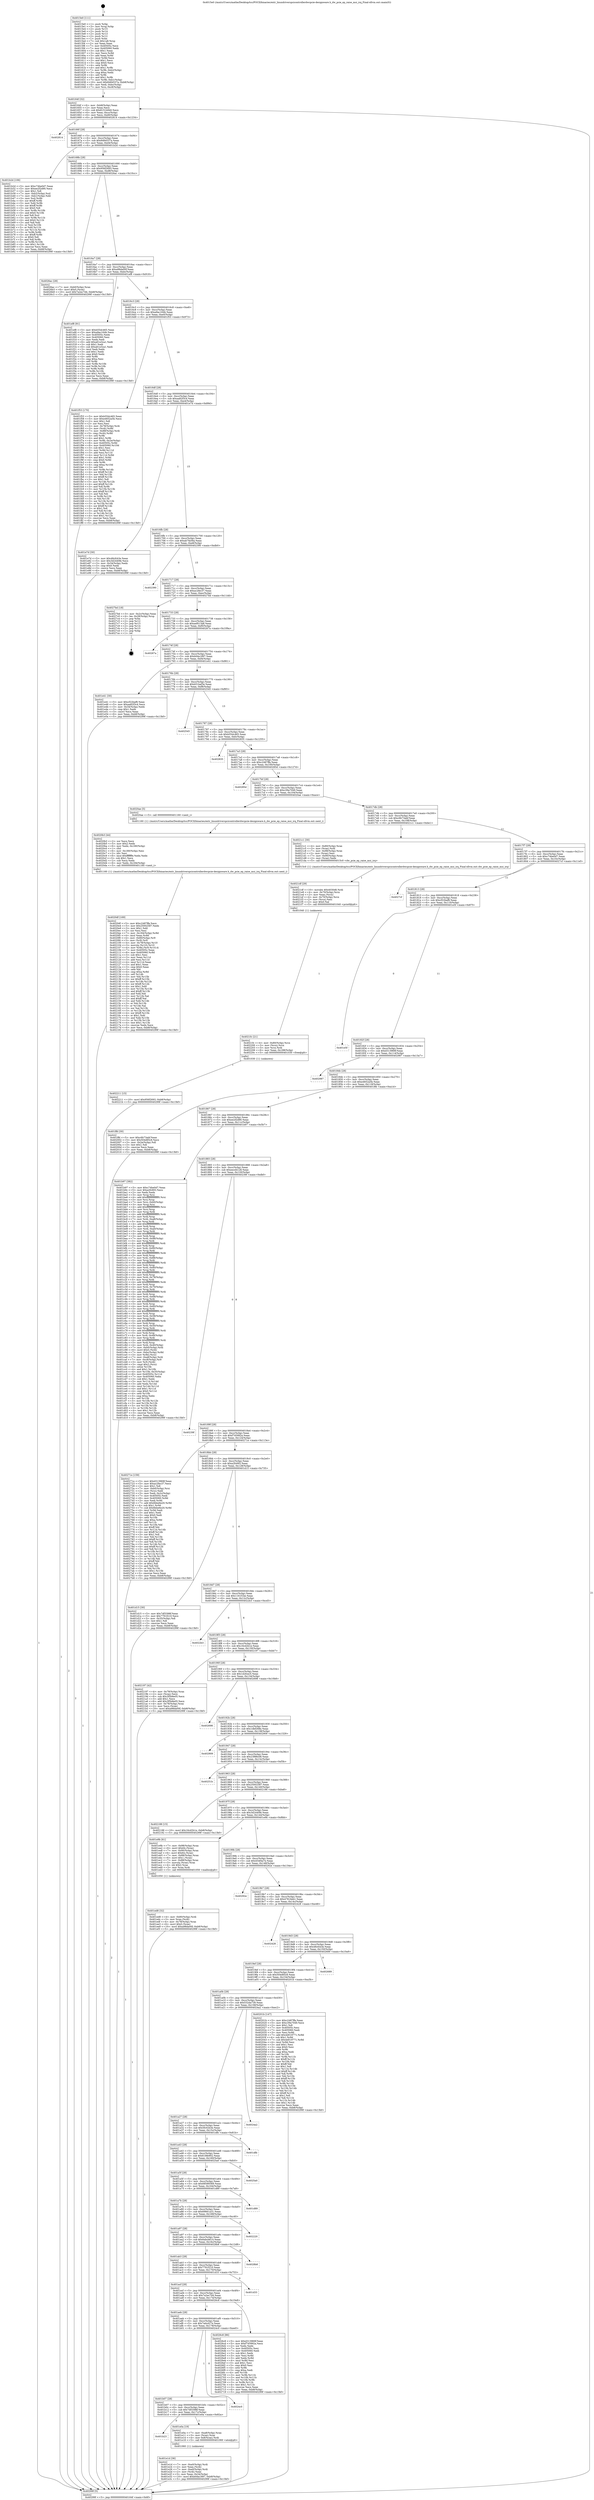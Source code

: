 digraph "0x4015e0" {
  label = "0x4015e0 (/mnt/c/Users/mathe/Desktop/tcc/POCII/binaries/extr_linuxdriverspcicontrollerdwcpcie-designware.h_dw_pcie_ep_raise_msi_irq_Final-ollvm.out::main(0))"
  labelloc = "t"
  node[shape=record]

  Entry [label="",width=0.3,height=0.3,shape=circle,fillcolor=black,style=filled]
  "0x40164f" [label="{
     0x40164f [32]\l
     | [instrs]\l
     &nbsp;&nbsp;0x40164f \<+6\>: mov -0xb8(%rbp),%eax\l
     &nbsp;&nbsp;0x401655 \<+2\>: mov %eax,%ecx\l
     &nbsp;&nbsp;0x401657 \<+6\>: sub $0x8151b940,%ecx\l
     &nbsp;&nbsp;0x40165d \<+6\>: mov %eax,-0xcc(%rbp)\l
     &nbsp;&nbsp;0x401663 \<+6\>: mov %ecx,-0xd0(%rbp)\l
     &nbsp;&nbsp;0x401669 \<+6\>: je 0000000000402814 \<main+0x1234\>\l
  }"]
  "0x402814" [label="{
     0x402814\l
  }", style=dashed]
  "0x40166f" [label="{
     0x40166f [28]\l
     | [instrs]\l
     &nbsp;&nbsp;0x40166f \<+5\>: jmp 0000000000401674 \<main+0x94\>\l
     &nbsp;&nbsp;0x401674 \<+6\>: mov -0xcc(%rbp),%eax\l
     &nbsp;&nbsp;0x40167a \<+5\>: sub $0x8484537a,%eax\l
     &nbsp;&nbsp;0x40167f \<+6\>: mov %eax,-0xd4(%rbp)\l
     &nbsp;&nbsp;0x401685 \<+6\>: je 0000000000401b2d \<main+0x54d\>\l
  }"]
  Exit [label="",width=0.3,height=0.3,shape=circle,fillcolor=black,style=filled,peripheries=2]
  "0x401b2d" [label="{
     0x401b2d [106]\l
     | [instrs]\l
     &nbsp;&nbsp;0x401b2d \<+5\>: mov $0xc74be0d7,%eax\l
     &nbsp;&nbsp;0x401b32 \<+5\>: mov $0xee2f2d90,%ecx\l
     &nbsp;&nbsp;0x401b37 \<+2\>: mov $0x1,%dl\l
     &nbsp;&nbsp;0x401b39 \<+7\>: mov -0xb2(%rbp),%sil\l
     &nbsp;&nbsp;0x401b40 \<+7\>: mov -0xb1(%rbp),%dil\l
     &nbsp;&nbsp;0x401b47 \<+3\>: mov %sil,%r8b\l
     &nbsp;&nbsp;0x401b4a \<+4\>: xor $0xff,%r8b\l
     &nbsp;&nbsp;0x401b4e \<+3\>: mov %dil,%r9b\l
     &nbsp;&nbsp;0x401b51 \<+4\>: xor $0xff,%r9b\l
     &nbsp;&nbsp;0x401b55 \<+3\>: xor $0x0,%dl\l
     &nbsp;&nbsp;0x401b58 \<+3\>: mov %r8b,%r10b\l
     &nbsp;&nbsp;0x401b5b \<+4\>: and $0x0,%r10b\l
     &nbsp;&nbsp;0x401b5f \<+3\>: and %dl,%sil\l
     &nbsp;&nbsp;0x401b62 \<+3\>: mov %r9b,%r11b\l
     &nbsp;&nbsp;0x401b65 \<+4\>: and $0x0,%r11b\l
     &nbsp;&nbsp;0x401b69 \<+3\>: and %dl,%dil\l
     &nbsp;&nbsp;0x401b6c \<+3\>: or %sil,%r10b\l
     &nbsp;&nbsp;0x401b6f \<+3\>: or %dil,%r11b\l
     &nbsp;&nbsp;0x401b72 \<+3\>: xor %r11b,%r10b\l
     &nbsp;&nbsp;0x401b75 \<+3\>: or %r9b,%r8b\l
     &nbsp;&nbsp;0x401b78 \<+4\>: xor $0xff,%r8b\l
     &nbsp;&nbsp;0x401b7c \<+3\>: or $0x0,%dl\l
     &nbsp;&nbsp;0x401b7f \<+3\>: and %dl,%r8b\l
     &nbsp;&nbsp;0x401b82 \<+3\>: or %r8b,%r10b\l
     &nbsp;&nbsp;0x401b85 \<+4\>: test $0x1,%r10b\l
     &nbsp;&nbsp;0x401b89 \<+3\>: cmovne %ecx,%eax\l
     &nbsp;&nbsp;0x401b8c \<+6\>: mov %eax,-0xb8(%rbp)\l
     &nbsp;&nbsp;0x401b92 \<+5\>: jmp 000000000040299f \<main+0x13bf\>\l
  }"]
  "0x40168b" [label="{
     0x40168b [28]\l
     | [instrs]\l
     &nbsp;&nbsp;0x40168b \<+5\>: jmp 0000000000401690 \<main+0xb0\>\l
     &nbsp;&nbsp;0x401690 \<+6\>: mov -0xcc(%rbp),%eax\l
     &nbsp;&nbsp;0x401696 \<+5\>: sub $0x956f2693,%eax\l
     &nbsp;&nbsp;0x40169b \<+6\>: mov %eax,-0xd8(%rbp)\l
     &nbsp;&nbsp;0x4016a1 \<+6\>: je 00000000004026ac \<main+0x10cc\>\l
  }"]
  "0x40299f" [label="{
     0x40299f [5]\l
     | [instrs]\l
     &nbsp;&nbsp;0x40299f \<+5\>: jmp 000000000040164f \<main+0x6f\>\l
  }"]
  "0x4015e0" [label="{
     0x4015e0 [111]\l
     | [instrs]\l
     &nbsp;&nbsp;0x4015e0 \<+1\>: push %rbp\l
     &nbsp;&nbsp;0x4015e1 \<+3\>: mov %rsp,%rbp\l
     &nbsp;&nbsp;0x4015e4 \<+2\>: push %r15\l
     &nbsp;&nbsp;0x4015e6 \<+2\>: push %r14\l
     &nbsp;&nbsp;0x4015e8 \<+2\>: push %r13\l
     &nbsp;&nbsp;0x4015ea \<+2\>: push %r12\l
     &nbsp;&nbsp;0x4015ec \<+1\>: push %rbx\l
     &nbsp;&nbsp;0x4015ed \<+7\>: sub $0x1a8,%rsp\l
     &nbsp;&nbsp;0x4015f4 \<+2\>: xor %eax,%eax\l
     &nbsp;&nbsp;0x4015f6 \<+7\>: mov 0x40505c,%ecx\l
     &nbsp;&nbsp;0x4015fd \<+7\>: mov 0x405060,%edx\l
     &nbsp;&nbsp;0x401604 \<+3\>: sub $0x1,%eax\l
     &nbsp;&nbsp;0x401607 \<+3\>: mov %ecx,%r8d\l
     &nbsp;&nbsp;0x40160a \<+3\>: add %eax,%r8d\l
     &nbsp;&nbsp;0x40160d \<+4\>: imul %r8d,%ecx\l
     &nbsp;&nbsp;0x401611 \<+3\>: and $0x1,%ecx\l
     &nbsp;&nbsp;0x401614 \<+3\>: cmp $0x0,%ecx\l
     &nbsp;&nbsp;0x401617 \<+4\>: sete %r9b\l
     &nbsp;&nbsp;0x40161b \<+4\>: and $0x1,%r9b\l
     &nbsp;&nbsp;0x40161f \<+7\>: mov %r9b,-0xb2(%rbp)\l
     &nbsp;&nbsp;0x401626 \<+3\>: cmp $0xa,%edx\l
     &nbsp;&nbsp;0x401629 \<+4\>: setl %r9b\l
     &nbsp;&nbsp;0x40162d \<+4\>: and $0x1,%r9b\l
     &nbsp;&nbsp;0x401631 \<+7\>: mov %r9b,-0xb1(%rbp)\l
     &nbsp;&nbsp;0x401638 \<+10\>: movl $0x8484537a,-0xb8(%rbp)\l
     &nbsp;&nbsp;0x401642 \<+6\>: mov %edi,-0xbc(%rbp)\l
     &nbsp;&nbsp;0x401648 \<+7\>: mov %rsi,-0xc8(%rbp)\l
  }"]
  "0x402211" [label="{
     0x402211 [15]\l
     | [instrs]\l
     &nbsp;&nbsp;0x402211 \<+10\>: movl $0x956f2693,-0xb8(%rbp)\l
     &nbsp;&nbsp;0x40221b \<+5\>: jmp 000000000040299f \<main+0x13bf\>\l
  }"]
  "0x4026ac" [label="{
     0x4026ac [28]\l
     | [instrs]\l
     &nbsp;&nbsp;0x4026ac \<+7\>: mov -0xb0(%rbp),%rax\l
     &nbsp;&nbsp;0x4026b3 \<+6\>: movl $0x0,(%rax)\l
     &nbsp;&nbsp;0x4026b9 \<+10\>: movl $0x7a2ec7d4,-0xb8(%rbp)\l
     &nbsp;&nbsp;0x4026c3 \<+5\>: jmp 000000000040299f \<main+0x13bf\>\l
  }"]
  "0x4016a7" [label="{
     0x4016a7 [28]\l
     | [instrs]\l
     &nbsp;&nbsp;0x4016a7 \<+5\>: jmp 00000000004016ac \<main+0xcc\>\l
     &nbsp;&nbsp;0x4016ac \<+6\>: mov -0xcc(%rbp),%eax\l
     &nbsp;&nbsp;0x4016b2 \<+5\>: sub $0xa98da00f,%eax\l
     &nbsp;&nbsp;0x4016b7 \<+6\>: mov %eax,-0xdc(%rbp)\l
     &nbsp;&nbsp;0x4016bd \<+6\>: je 0000000000401ef8 \<main+0x918\>\l
  }"]
  "0x4021fc" [label="{
     0x4021fc [21]\l
     | [instrs]\l
     &nbsp;&nbsp;0x4021fc \<+4\>: mov -0x80(%rbp),%rcx\l
     &nbsp;&nbsp;0x402200 \<+3\>: mov (%rcx),%rcx\l
     &nbsp;&nbsp;0x402203 \<+3\>: mov %rcx,%rdi\l
     &nbsp;&nbsp;0x402206 \<+6\>: mov %eax,-0x188(%rbp)\l
     &nbsp;&nbsp;0x40220c \<+5\>: call 0000000000401030 \<free@plt\>\l
     | [calls]\l
     &nbsp;&nbsp;0x401030 \{1\} (unknown)\l
  }"]
  "0x401ef8" [label="{
     0x401ef8 [91]\l
     | [instrs]\l
     &nbsp;&nbsp;0x401ef8 \<+5\>: mov $0xb55dc465,%eax\l
     &nbsp;&nbsp;0x401efd \<+5\>: mov $0xa9ac164b,%ecx\l
     &nbsp;&nbsp;0x401f02 \<+7\>: mov 0x40505c,%edx\l
     &nbsp;&nbsp;0x401f09 \<+7\>: mov 0x405060,%esi\l
     &nbsp;&nbsp;0x401f10 \<+2\>: mov %edx,%edi\l
     &nbsp;&nbsp;0x401f12 \<+6\>: add $0xa61e3ca1,%edi\l
     &nbsp;&nbsp;0x401f18 \<+3\>: sub $0x1,%edi\l
     &nbsp;&nbsp;0x401f1b \<+6\>: sub $0xa61e3ca1,%edi\l
     &nbsp;&nbsp;0x401f21 \<+3\>: imul %edi,%edx\l
     &nbsp;&nbsp;0x401f24 \<+3\>: and $0x1,%edx\l
     &nbsp;&nbsp;0x401f27 \<+3\>: cmp $0x0,%edx\l
     &nbsp;&nbsp;0x401f2a \<+4\>: sete %r8b\l
     &nbsp;&nbsp;0x401f2e \<+3\>: cmp $0xa,%esi\l
     &nbsp;&nbsp;0x401f31 \<+4\>: setl %r9b\l
     &nbsp;&nbsp;0x401f35 \<+3\>: mov %r8b,%r10b\l
     &nbsp;&nbsp;0x401f38 \<+3\>: and %r9b,%r10b\l
     &nbsp;&nbsp;0x401f3b \<+3\>: xor %r9b,%r8b\l
     &nbsp;&nbsp;0x401f3e \<+3\>: or %r8b,%r10b\l
     &nbsp;&nbsp;0x401f41 \<+4\>: test $0x1,%r10b\l
     &nbsp;&nbsp;0x401f45 \<+3\>: cmovne %ecx,%eax\l
     &nbsp;&nbsp;0x401f48 \<+6\>: mov %eax,-0xb8(%rbp)\l
     &nbsp;&nbsp;0x401f4e \<+5\>: jmp 000000000040299f \<main+0x13bf\>\l
  }"]
  "0x4016c3" [label="{
     0x4016c3 [28]\l
     | [instrs]\l
     &nbsp;&nbsp;0x4016c3 \<+5\>: jmp 00000000004016c8 \<main+0xe8\>\l
     &nbsp;&nbsp;0x4016c8 \<+6\>: mov -0xcc(%rbp),%eax\l
     &nbsp;&nbsp;0x4016ce \<+5\>: sub $0xa9ac164b,%eax\l
     &nbsp;&nbsp;0x4016d3 \<+6\>: mov %eax,-0xe0(%rbp)\l
     &nbsp;&nbsp;0x4016d9 \<+6\>: je 0000000000401f53 \<main+0x973\>\l
  }"]
  "0x4021df" [label="{
     0x4021df [29]\l
     | [instrs]\l
     &nbsp;&nbsp;0x4021df \<+10\>: movabs $0x4030d6,%rdi\l
     &nbsp;&nbsp;0x4021e9 \<+4\>: mov -0x70(%rbp),%rcx\l
     &nbsp;&nbsp;0x4021ed \<+2\>: mov %eax,(%rcx)\l
     &nbsp;&nbsp;0x4021ef \<+4\>: mov -0x70(%rbp),%rcx\l
     &nbsp;&nbsp;0x4021f3 \<+2\>: mov (%rcx),%esi\l
     &nbsp;&nbsp;0x4021f5 \<+2\>: mov $0x0,%al\l
     &nbsp;&nbsp;0x4021f7 \<+5\>: call 0000000000401040 \<printf@plt\>\l
     | [calls]\l
     &nbsp;&nbsp;0x401040 \{1\} (unknown)\l
  }"]
  "0x401f53" [label="{
     0x401f53 [170]\l
     | [instrs]\l
     &nbsp;&nbsp;0x401f53 \<+5\>: mov $0xb55dc465,%eax\l
     &nbsp;&nbsp;0x401f58 \<+5\>: mov $0xe4652a5b,%ecx\l
     &nbsp;&nbsp;0x401f5d \<+2\>: mov $0x1,%dl\l
     &nbsp;&nbsp;0x401f5f \<+2\>: xor %esi,%esi\l
     &nbsp;&nbsp;0x401f61 \<+4\>: mov -0x78(%rbp),%rdi\l
     &nbsp;&nbsp;0x401f65 \<+3\>: mov (%rdi),%r8d\l
     &nbsp;&nbsp;0x401f68 \<+7\>: mov -0x88(%rbp),%rdi\l
     &nbsp;&nbsp;0x401f6f \<+3\>: cmp (%rdi),%r8d\l
     &nbsp;&nbsp;0x401f72 \<+4\>: setl %r9b\l
     &nbsp;&nbsp;0x401f76 \<+4\>: and $0x1,%r9b\l
     &nbsp;&nbsp;0x401f7a \<+4\>: mov %r9b,-0x2e(%rbp)\l
     &nbsp;&nbsp;0x401f7e \<+8\>: mov 0x40505c,%r8d\l
     &nbsp;&nbsp;0x401f86 \<+8\>: mov 0x405060,%r10d\l
     &nbsp;&nbsp;0x401f8e \<+3\>: sub $0x1,%esi\l
     &nbsp;&nbsp;0x401f91 \<+3\>: mov %r8d,%r11d\l
     &nbsp;&nbsp;0x401f94 \<+3\>: add %esi,%r11d\l
     &nbsp;&nbsp;0x401f97 \<+4\>: imul %r11d,%r8d\l
     &nbsp;&nbsp;0x401f9b \<+4\>: and $0x1,%r8d\l
     &nbsp;&nbsp;0x401f9f \<+4\>: cmp $0x0,%r8d\l
     &nbsp;&nbsp;0x401fa3 \<+4\>: sete %r9b\l
     &nbsp;&nbsp;0x401fa7 \<+4\>: cmp $0xa,%r10d\l
     &nbsp;&nbsp;0x401fab \<+3\>: setl %bl\l
     &nbsp;&nbsp;0x401fae \<+3\>: mov %r9b,%r14b\l
     &nbsp;&nbsp;0x401fb1 \<+4\>: xor $0xff,%r14b\l
     &nbsp;&nbsp;0x401fb5 \<+3\>: mov %bl,%r15b\l
     &nbsp;&nbsp;0x401fb8 \<+4\>: xor $0xff,%r15b\l
     &nbsp;&nbsp;0x401fbc \<+3\>: xor $0x1,%dl\l
     &nbsp;&nbsp;0x401fbf \<+3\>: mov %r14b,%r12b\l
     &nbsp;&nbsp;0x401fc2 \<+4\>: and $0xff,%r12b\l
     &nbsp;&nbsp;0x401fc6 \<+3\>: and %dl,%r9b\l
     &nbsp;&nbsp;0x401fc9 \<+3\>: mov %r15b,%r13b\l
     &nbsp;&nbsp;0x401fcc \<+4\>: and $0xff,%r13b\l
     &nbsp;&nbsp;0x401fd0 \<+2\>: and %dl,%bl\l
     &nbsp;&nbsp;0x401fd2 \<+3\>: or %r9b,%r12b\l
     &nbsp;&nbsp;0x401fd5 \<+3\>: or %bl,%r13b\l
     &nbsp;&nbsp;0x401fd8 \<+3\>: xor %r13b,%r12b\l
     &nbsp;&nbsp;0x401fdb \<+3\>: or %r15b,%r14b\l
     &nbsp;&nbsp;0x401fde \<+4\>: xor $0xff,%r14b\l
     &nbsp;&nbsp;0x401fe2 \<+3\>: or $0x1,%dl\l
     &nbsp;&nbsp;0x401fe5 \<+3\>: and %dl,%r14b\l
     &nbsp;&nbsp;0x401fe8 \<+3\>: or %r14b,%r12b\l
     &nbsp;&nbsp;0x401feb \<+4\>: test $0x1,%r12b\l
     &nbsp;&nbsp;0x401fef \<+3\>: cmovne %ecx,%eax\l
     &nbsp;&nbsp;0x401ff2 \<+6\>: mov %eax,-0xb8(%rbp)\l
     &nbsp;&nbsp;0x401ff8 \<+5\>: jmp 000000000040299f \<main+0x13bf\>\l
  }"]
  "0x4016df" [label="{
     0x4016df [28]\l
     | [instrs]\l
     &nbsp;&nbsp;0x4016df \<+5\>: jmp 00000000004016e4 \<main+0x104\>\l
     &nbsp;&nbsp;0x4016e4 \<+6\>: mov -0xcc(%rbp),%eax\l
     &nbsp;&nbsp;0x4016ea \<+5\>: sub $0xaa82f3c4,%eax\l
     &nbsp;&nbsp;0x4016ef \<+6\>: mov %eax,-0xe4(%rbp)\l
     &nbsp;&nbsp;0x4016f5 \<+6\>: je 0000000000401e7d \<main+0x89d\>\l
  }"]
  "0x4020df" [label="{
     0x4020df [169]\l
     | [instrs]\l
     &nbsp;&nbsp;0x4020df \<+5\>: mov $0xc2487ffa,%ecx\l
     &nbsp;&nbsp;0x4020e4 \<+5\>: mov $0x25002587,%edx\l
     &nbsp;&nbsp;0x4020e9 \<+3\>: mov $0x1,%dil\l
     &nbsp;&nbsp;0x4020ec \<+2\>: xor %esi,%esi\l
     &nbsp;&nbsp;0x4020ee \<+7\>: mov -0x184(%rbp),%r8d\l
     &nbsp;&nbsp;0x4020f5 \<+4\>: imul %eax,%r8d\l
     &nbsp;&nbsp;0x4020f9 \<+4\>: mov -0x80(%rbp),%r9\l
     &nbsp;&nbsp;0x4020fd \<+3\>: mov (%r9),%r9\l
     &nbsp;&nbsp;0x402100 \<+4\>: mov -0x78(%rbp),%r10\l
     &nbsp;&nbsp;0x402104 \<+3\>: movslq (%r10),%r10\l
     &nbsp;&nbsp;0x402107 \<+4\>: mov %r8d,(%r9,%r10,4)\l
     &nbsp;&nbsp;0x40210b \<+7\>: mov 0x40505c,%eax\l
     &nbsp;&nbsp;0x402112 \<+8\>: mov 0x405060,%r8d\l
     &nbsp;&nbsp;0x40211a \<+3\>: sub $0x1,%esi\l
     &nbsp;&nbsp;0x40211d \<+3\>: mov %eax,%r11d\l
     &nbsp;&nbsp;0x402120 \<+3\>: add %esi,%r11d\l
     &nbsp;&nbsp;0x402123 \<+4\>: imul %r11d,%eax\l
     &nbsp;&nbsp;0x402127 \<+3\>: and $0x1,%eax\l
     &nbsp;&nbsp;0x40212a \<+3\>: cmp $0x0,%eax\l
     &nbsp;&nbsp;0x40212d \<+3\>: sete %bl\l
     &nbsp;&nbsp;0x402130 \<+4\>: cmp $0xa,%r8d\l
     &nbsp;&nbsp;0x402134 \<+4\>: setl %r14b\l
     &nbsp;&nbsp;0x402138 \<+3\>: mov %bl,%r15b\l
     &nbsp;&nbsp;0x40213b \<+4\>: xor $0xff,%r15b\l
     &nbsp;&nbsp;0x40213f \<+3\>: mov %r14b,%r12b\l
     &nbsp;&nbsp;0x402142 \<+4\>: xor $0xff,%r12b\l
     &nbsp;&nbsp;0x402146 \<+4\>: xor $0x1,%dil\l
     &nbsp;&nbsp;0x40214a \<+3\>: mov %r15b,%r13b\l
     &nbsp;&nbsp;0x40214d \<+4\>: and $0xff,%r13b\l
     &nbsp;&nbsp;0x402151 \<+3\>: and %dil,%bl\l
     &nbsp;&nbsp;0x402154 \<+3\>: mov %r12b,%al\l
     &nbsp;&nbsp;0x402157 \<+2\>: and $0xff,%al\l
     &nbsp;&nbsp;0x402159 \<+3\>: and %dil,%r14b\l
     &nbsp;&nbsp;0x40215c \<+3\>: or %bl,%r13b\l
     &nbsp;&nbsp;0x40215f \<+3\>: or %r14b,%al\l
     &nbsp;&nbsp;0x402162 \<+3\>: xor %al,%r13b\l
     &nbsp;&nbsp;0x402165 \<+3\>: or %r12b,%r15b\l
     &nbsp;&nbsp;0x402168 \<+4\>: xor $0xff,%r15b\l
     &nbsp;&nbsp;0x40216c \<+4\>: or $0x1,%dil\l
     &nbsp;&nbsp;0x402170 \<+3\>: and %dil,%r15b\l
     &nbsp;&nbsp;0x402173 \<+3\>: or %r15b,%r13b\l
     &nbsp;&nbsp;0x402176 \<+4\>: test $0x1,%r13b\l
     &nbsp;&nbsp;0x40217a \<+3\>: cmovne %edx,%ecx\l
     &nbsp;&nbsp;0x40217d \<+6\>: mov %ecx,-0xb8(%rbp)\l
     &nbsp;&nbsp;0x402183 \<+5\>: jmp 000000000040299f \<main+0x13bf\>\l
  }"]
  "0x401e7d" [label="{
     0x401e7d [30]\l
     | [instrs]\l
     &nbsp;&nbsp;0x401e7d \<+5\>: mov $0x48cfcb3e,%eax\l
     &nbsp;&nbsp;0x401e82 \<+5\>: mov $0x3d2440fe,%ecx\l
     &nbsp;&nbsp;0x401e87 \<+3\>: mov -0x34(%rbp),%edx\l
     &nbsp;&nbsp;0x401e8a \<+3\>: cmp $0x0,%edx\l
     &nbsp;&nbsp;0x401e8d \<+3\>: cmove %ecx,%eax\l
     &nbsp;&nbsp;0x401e90 \<+6\>: mov %eax,-0xb8(%rbp)\l
     &nbsp;&nbsp;0x401e96 \<+5\>: jmp 000000000040299f \<main+0x13bf\>\l
  }"]
  "0x4016fb" [label="{
     0x4016fb [28]\l
     | [instrs]\l
     &nbsp;&nbsp;0x4016fb \<+5\>: jmp 0000000000401700 \<main+0x120\>\l
     &nbsp;&nbsp;0x401700 \<+6\>: mov -0xcc(%rbp),%eax\l
     &nbsp;&nbsp;0x401706 \<+5\>: sub $0xab7fa56a,%eax\l
     &nbsp;&nbsp;0x40170b \<+6\>: mov %eax,-0xe8(%rbp)\l
     &nbsp;&nbsp;0x401711 \<+6\>: je 0000000000402390 \<main+0xdb0\>\l
  }"]
  "0x4020b3" [label="{
     0x4020b3 [44]\l
     | [instrs]\l
     &nbsp;&nbsp;0x4020b3 \<+2\>: xor %ecx,%ecx\l
     &nbsp;&nbsp;0x4020b5 \<+5\>: mov $0x2,%edx\l
     &nbsp;&nbsp;0x4020ba \<+6\>: mov %edx,-0x180(%rbp)\l
     &nbsp;&nbsp;0x4020c0 \<+1\>: cltd\l
     &nbsp;&nbsp;0x4020c1 \<+6\>: mov -0x180(%rbp),%esi\l
     &nbsp;&nbsp;0x4020c7 \<+2\>: idiv %esi\l
     &nbsp;&nbsp;0x4020c9 \<+6\>: imul $0xfffffffe,%edx,%edx\l
     &nbsp;&nbsp;0x4020cf \<+3\>: sub $0x1,%ecx\l
     &nbsp;&nbsp;0x4020d2 \<+2\>: sub %ecx,%edx\l
     &nbsp;&nbsp;0x4020d4 \<+6\>: mov %edx,-0x184(%rbp)\l
     &nbsp;&nbsp;0x4020da \<+5\>: call 0000000000401160 \<next_i\>\l
     | [calls]\l
     &nbsp;&nbsp;0x401160 \{1\} (/mnt/c/Users/mathe/Desktop/tcc/POCII/binaries/extr_linuxdriverspcicontrollerdwcpcie-designware.h_dw_pcie_ep_raise_msi_irq_Final-ollvm.out::next_i)\l
  }"]
  "0x402390" [label="{
     0x402390\l
  }", style=dashed]
  "0x401717" [label="{
     0x401717 [28]\l
     | [instrs]\l
     &nbsp;&nbsp;0x401717 \<+5\>: jmp 000000000040171c \<main+0x13c\>\l
     &nbsp;&nbsp;0x40171c \<+6\>: mov -0xcc(%rbp),%eax\l
     &nbsp;&nbsp;0x401722 \<+5\>: sub $0xac2fec37,%eax\l
     &nbsp;&nbsp;0x401727 \<+6\>: mov %eax,-0xec(%rbp)\l
     &nbsp;&nbsp;0x40172d \<+6\>: je 00000000004027bd \<main+0x11dd\>\l
  }"]
  "0x401ed8" [label="{
     0x401ed8 [32]\l
     | [instrs]\l
     &nbsp;&nbsp;0x401ed8 \<+4\>: mov -0x80(%rbp),%rdi\l
     &nbsp;&nbsp;0x401edc \<+3\>: mov %rax,(%rdi)\l
     &nbsp;&nbsp;0x401edf \<+4\>: mov -0x78(%rbp),%rax\l
     &nbsp;&nbsp;0x401ee3 \<+6\>: movl $0x0,(%rax)\l
     &nbsp;&nbsp;0x401ee9 \<+10\>: movl $0xa98da00f,-0xb8(%rbp)\l
     &nbsp;&nbsp;0x401ef3 \<+5\>: jmp 000000000040299f \<main+0x13bf\>\l
  }"]
  "0x4027bd" [label="{
     0x4027bd [18]\l
     | [instrs]\l
     &nbsp;&nbsp;0x4027bd \<+3\>: mov -0x2c(%rbp),%eax\l
     &nbsp;&nbsp;0x4027c0 \<+4\>: lea -0x28(%rbp),%rsp\l
     &nbsp;&nbsp;0x4027c4 \<+1\>: pop %rbx\l
     &nbsp;&nbsp;0x4027c5 \<+2\>: pop %r12\l
     &nbsp;&nbsp;0x4027c7 \<+2\>: pop %r13\l
     &nbsp;&nbsp;0x4027c9 \<+2\>: pop %r14\l
     &nbsp;&nbsp;0x4027cb \<+2\>: pop %r15\l
     &nbsp;&nbsp;0x4027cd \<+1\>: pop %rbp\l
     &nbsp;&nbsp;0x4027ce \<+1\>: ret\l
  }"]
  "0x401733" [label="{
     0x401733 [28]\l
     | [instrs]\l
     &nbsp;&nbsp;0x401733 \<+5\>: jmp 0000000000401738 \<main+0x158\>\l
     &nbsp;&nbsp;0x401738 \<+6\>: mov -0xcc(%rbp),%eax\l
     &nbsp;&nbsp;0x40173e \<+5\>: sub $0xaef013a8,%eax\l
     &nbsp;&nbsp;0x401743 \<+6\>: mov %eax,-0xf0(%rbp)\l
     &nbsp;&nbsp;0x401749 \<+6\>: je 000000000040267a \<main+0x109a\>\l
  }"]
  "0x401e1d" [label="{
     0x401e1d [36]\l
     | [instrs]\l
     &nbsp;&nbsp;0x401e1d \<+7\>: mov -0xa0(%rbp),%rdi\l
     &nbsp;&nbsp;0x401e24 \<+2\>: mov %eax,(%rdi)\l
     &nbsp;&nbsp;0x401e26 \<+7\>: mov -0xa0(%rbp),%rdi\l
     &nbsp;&nbsp;0x401e2d \<+2\>: mov (%rdi),%eax\l
     &nbsp;&nbsp;0x401e2f \<+3\>: mov %eax,-0x34(%rbp)\l
     &nbsp;&nbsp;0x401e32 \<+10\>: movl $0xb0da1897,-0xb8(%rbp)\l
     &nbsp;&nbsp;0x401e3c \<+5\>: jmp 000000000040299f \<main+0x13bf\>\l
  }"]
  "0x40267a" [label="{
     0x40267a\l
  }", style=dashed]
  "0x40174f" [label="{
     0x40174f [28]\l
     | [instrs]\l
     &nbsp;&nbsp;0x40174f \<+5\>: jmp 0000000000401754 \<main+0x174\>\l
     &nbsp;&nbsp;0x401754 \<+6\>: mov -0xcc(%rbp),%eax\l
     &nbsp;&nbsp;0x40175a \<+5\>: sub $0xb0da1897,%eax\l
     &nbsp;&nbsp;0x40175f \<+6\>: mov %eax,-0xf4(%rbp)\l
     &nbsp;&nbsp;0x401765 \<+6\>: je 0000000000401e41 \<main+0x861\>\l
  }"]
  "0x401b23" [label="{
     0x401b23\l
  }", style=dashed]
  "0x401e41" [label="{
     0x401e41 [30]\l
     | [instrs]\l
     &nbsp;&nbsp;0x401e41 \<+5\>: mov $0xcf22baf8,%eax\l
     &nbsp;&nbsp;0x401e46 \<+5\>: mov $0xaa82f3c4,%ecx\l
     &nbsp;&nbsp;0x401e4b \<+3\>: mov -0x34(%rbp),%edx\l
     &nbsp;&nbsp;0x401e4e \<+3\>: cmp $0x1,%edx\l
     &nbsp;&nbsp;0x401e51 \<+3\>: cmovl %ecx,%eax\l
     &nbsp;&nbsp;0x401e54 \<+6\>: mov %eax,-0xb8(%rbp)\l
     &nbsp;&nbsp;0x401e5a \<+5\>: jmp 000000000040299f \<main+0x13bf\>\l
  }"]
  "0x40176b" [label="{
     0x40176b [28]\l
     | [instrs]\l
     &nbsp;&nbsp;0x40176b \<+5\>: jmp 0000000000401770 \<main+0x190\>\l
     &nbsp;&nbsp;0x401770 \<+6\>: mov -0xcc(%rbp),%eax\l
     &nbsp;&nbsp;0x401776 \<+5\>: sub $0xb51baf3e,%eax\l
     &nbsp;&nbsp;0x40177b \<+6\>: mov %eax,-0xf8(%rbp)\l
     &nbsp;&nbsp;0x401781 \<+6\>: je 0000000000402545 \<main+0xf65\>\l
  }"]
  "0x401e0a" [label="{
     0x401e0a [19]\l
     | [instrs]\l
     &nbsp;&nbsp;0x401e0a \<+7\>: mov -0xa8(%rbp),%rax\l
     &nbsp;&nbsp;0x401e11 \<+3\>: mov (%rax),%rax\l
     &nbsp;&nbsp;0x401e14 \<+4\>: mov 0x8(%rax),%rdi\l
     &nbsp;&nbsp;0x401e18 \<+5\>: call 0000000000401060 \<atoi@plt\>\l
     | [calls]\l
     &nbsp;&nbsp;0x401060 \{1\} (unknown)\l
  }"]
  "0x402545" [label="{
     0x402545\l
  }", style=dashed]
  "0x401787" [label="{
     0x401787 [28]\l
     | [instrs]\l
     &nbsp;&nbsp;0x401787 \<+5\>: jmp 000000000040178c \<main+0x1ac\>\l
     &nbsp;&nbsp;0x40178c \<+6\>: mov -0xcc(%rbp),%eax\l
     &nbsp;&nbsp;0x401792 \<+5\>: sub $0xb55dc465,%eax\l
     &nbsp;&nbsp;0x401797 \<+6\>: mov %eax,-0xfc(%rbp)\l
     &nbsp;&nbsp;0x40179d \<+6\>: je 0000000000402835 \<main+0x1255\>\l
  }"]
  "0x401b07" [label="{
     0x401b07 [28]\l
     | [instrs]\l
     &nbsp;&nbsp;0x401b07 \<+5\>: jmp 0000000000401b0c \<main+0x52c\>\l
     &nbsp;&nbsp;0x401b0c \<+6\>: mov -0xcc(%rbp),%eax\l
     &nbsp;&nbsp;0x401b12 \<+5\>: sub $0x7df3398f,%eax\l
     &nbsp;&nbsp;0x401b17 \<+6\>: mov %eax,-0x17c(%rbp)\l
     &nbsp;&nbsp;0x401b1d \<+6\>: je 0000000000401e0a \<main+0x82a\>\l
  }"]
  "0x402835" [label="{
     0x402835\l
  }", style=dashed]
  "0x4017a3" [label="{
     0x4017a3 [28]\l
     | [instrs]\l
     &nbsp;&nbsp;0x4017a3 \<+5\>: jmp 00000000004017a8 \<main+0x1c8\>\l
     &nbsp;&nbsp;0x4017a8 \<+6\>: mov -0xcc(%rbp),%eax\l
     &nbsp;&nbsp;0x4017ae \<+5\>: sub $0xc2487ffa,%eax\l
     &nbsp;&nbsp;0x4017b3 \<+6\>: mov %eax,-0x100(%rbp)\l
     &nbsp;&nbsp;0x4017b9 \<+6\>: je 000000000040285d \<main+0x127d\>\l
  }"]
  "0x4024c0" [label="{
     0x4024c0\l
  }", style=dashed]
  "0x40285d" [label="{
     0x40285d\l
  }", style=dashed]
  "0x4017bf" [label="{
     0x4017bf [28]\l
     | [instrs]\l
     &nbsp;&nbsp;0x4017bf \<+5\>: jmp 00000000004017c4 \<main+0x1e4\>\l
     &nbsp;&nbsp;0x4017c4 \<+6\>: mov -0xcc(%rbp),%eax\l
     &nbsp;&nbsp;0x4017ca \<+5\>: sub $0xc39a7049,%eax\l
     &nbsp;&nbsp;0x4017cf \<+6\>: mov %eax,-0x104(%rbp)\l
     &nbsp;&nbsp;0x4017d5 \<+6\>: je 00000000004020ae \<main+0xace\>\l
  }"]
  "0x401aeb" [label="{
     0x401aeb [28]\l
     | [instrs]\l
     &nbsp;&nbsp;0x401aeb \<+5\>: jmp 0000000000401af0 \<main+0x510\>\l
     &nbsp;&nbsp;0x401af0 \<+6\>: mov -0xcc(%rbp),%eax\l
     &nbsp;&nbsp;0x401af6 \<+5\>: sub $0x7adcd27e,%eax\l
     &nbsp;&nbsp;0x401afb \<+6\>: mov %eax,-0x178(%rbp)\l
     &nbsp;&nbsp;0x401b01 \<+6\>: je 00000000004024c0 \<main+0xee0\>\l
  }"]
  "0x4020ae" [label="{
     0x4020ae [5]\l
     | [instrs]\l
     &nbsp;&nbsp;0x4020ae \<+5\>: call 0000000000401160 \<next_i\>\l
     | [calls]\l
     &nbsp;&nbsp;0x401160 \{1\} (/mnt/c/Users/mathe/Desktop/tcc/POCII/binaries/extr_linuxdriverspcicontrollerdwcpcie-designware.h_dw_pcie_ep_raise_msi_irq_Final-ollvm.out::next_i)\l
  }"]
  "0x4017db" [label="{
     0x4017db [28]\l
     | [instrs]\l
     &nbsp;&nbsp;0x4017db \<+5\>: jmp 00000000004017e0 \<main+0x200\>\l
     &nbsp;&nbsp;0x4017e0 \<+6\>: mov -0xcc(%rbp),%eax\l
     &nbsp;&nbsp;0x4017e6 \<+5\>: sub $0xc6b73abf,%eax\l
     &nbsp;&nbsp;0x4017eb \<+6\>: mov %eax,-0x108(%rbp)\l
     &nbsp;&nbsp;0x4017f1 \<+6\>: je 00000000004021c1 \<main+0xbe1\>\l
  }"]
  "0x4026c8" [label="{
     0x4026c8 [86]\l
     | [instrs]\l
     &nbsp;&nbsp;0x4026c8 \<+5\>: mov $0xd313969f,%eax\l
     &nbsp;&nbsp;0x4026cd \<+5\>: mov $0xf745992a,%ecx\l
     &nbsp;&nbsp;0x4026d2 \<+2\>: xor %edx,%edx\l
     &nbsp;&nbsp;0x4026d4 \<+7\>: mov 0x40505c,%esi\l
     &nbsp;&nbsp;0x4026db \<+7\>: mov 0x405060,%edi\l
     &nbsp;&nbsp;0x4026e2 \<+3\>: sub $0x1,%edx\l
     &nbsp;&nbsp;0x4026e5 \<+3\>: mov %esi,%r8d\l
     &nbsp;&nbsp;0x4026e8 \<+3\>: add %edx,%r8d\l
     &nbsp;&nbsp;0x4026eb \<+4\>: imul %r8d,%esi\l
     &nbsp;&nbsp;0x4026ef \<+3\>: and $0x1,%esi\l
     &nbsp;&nbsp;0x4026f2 \<+3\>: cmp $0x0,%esi\l
     &nbsp;&nbsp;0x4026f5 \<+4\>: sete %r9b\l
     &nbsp;&nbsp;0x4026f9 \<+3\>: cmp $0xa,%edi\l
     &nbsp;&nbsp;0x4026fc \<+4\>: setl %r10b\l
     &nbsp;&nbsp;0x402700 \<+3\>: mov %r9b,%r11b\l
     &nbsp;&nbsp;0x402703 \<+3\>: and %r10b,%r11b\l
     &nbsp;&nbsp;0x402706 \<+3\>: xor %r10b,%r9b\l
     &nbsp;&nbsp;0x402709 \<+3\>: or %r9b,%r11b\l
     &nbsp;&nbsp;0x40270c \<+4\>: test $0x1,%r11b\l
     &nbsp;&nbsp;0x402710 \<+3\>: cmovne %ecx,%eax\l
     &nbsp;&nbsp;0x402713 \<+6\>: mov %eax,-0xb8(%rbp)\l
     &nbsp;&nbsp;0x402719 \<+5\>: jmp 000000000040299f \<main+0x13bf\>\l
  }"]
  "0x4021c1" [label="{
     0x4021c1 [30]\l
     | [instrs]\l
     &nbsp;&nbsp;0x4021c1 \<+4\>: mov -0x80(%rbp),%rax\l
     &nbsp;&nbsp;0x4021c5 \<+3\>: mov (%rax),%rdi\l
     &nbsp;&nbsp;0x4021c8 \<+7\>: mov -0x98(%rbp),%rax\l
     &nbsp;&nbsp;0x4021cf \<+2\>: mov (%rax),%esi\l
     &nbsp;&nbsp;0x4021d1 \<+7\>: mov -0x90(%rbp),%rax\l
     &nbsp;&nbsp;0x4021d8 \<+2\>: mov (%rax),%edx\l
     &nbsp;&nbsp;0x4021da \<+5\>: call 00000000004015c0 \<dw_pcie_ep_raise_msi_irq\>\l
     | [calls]\l
     &nbsp;&nbsp;0x4015c0 \{1\} (/mnt/c/Users/mathe/Desktop/tcc/POCII/binaries/extr_linuxdriverspcicontrollerdwcpcie-designware.h_dw_pcie_ep_raise_msi_irq_Final-ollvm.out::dw_pcie_ep_raise_msi_irq)\l
  }"]
  "0x4017f7" [label="{
     0x4017f7 [28]\l
     | [instrs]\l
     &nbsp;&nbsp;0x4017f7 \<+5\>: jmp 00000000004017fc \<main+0x21c\>\l
     &nbsp;&nbsp;0x4017fc \<+6\>: mov -0xcc(%rbp),%eax\l
     &nbsp;&nbsp;0x401802 \<+5\>: sub $0xc74be0d7,%eax\l
     &nbsp;&nbsp;0x401807 \<+6\>: mov %eax,-0x10c(%rbp)\l
     &nbsp;&nbsp;0x40180d \<+6\>: je 00000000004027cf \<main+0x11ef\>\l
  }"]
  "0x401acf" [label="{
     0x401acf [28]\l
     | [instrs]\l
     &nbsp;&nbsp;0x401acf \<+5\>: jmp 0000000000401ad4 \<main+0x4f4\>\l
     &nbsp;&nbsp;0x401ad4 \<+6\>: mov -0xcc(%rbp),%eax\l
     &nbsp;&nbsp;0x401ada \<+5\>: sub $0x7a2ec7d4,%eax\l
     &nbsp;&nbsp;0x401adf \<+6\>: mov %eax,-0x174(%rbp)\l
     &nbsp;&nbsp;0x401ae5 \<+6\>: je 00000000004026c8 \<main+0x10e8\>\l
  }"]
  "0x4027cf" [label="{
     0x4027cf\l
  }", style=dashed]
  "0x401813" [label="{
     0x401813 [28]\l
     | [instrs]\l
     &nbsp;&nbsp;0x401813 \<+5\>: jmp 0000000000401818 \<main+0x238\>\l
     &nbsp;&nbsp;0x401818 \<+6\>: mov -0xcc(%rbp),%eax\l
     &nbsp;&nbsp;0x40181e \<+5\>: sub $0xcf22baf8,%eax\l
     &nbsp;&nbsp;0x401823 \<+6\>: mov %eax,-0x110(%rbp)\l
     &nbsp;&nbsp;0x401829 \<+6\>: je 0000000000401e5f \<main+0x87f\>\l
  }"]
  "0x401d33" [label="{
     0x401d33\l
  }", style=dashed]
  "0x401e5f" [label="{
     0x401e5f\l
  }", style=dashed]
  "0x40182f" [label="{
     0x40182f [28]\l
     | [instrs]\l
     &nbsp;&nbsp;0x40182f \<+5\>: jmp 0000000000401834 \<main+0x254\>\l
     &nbsp;&nbsp;0x401834 \<+6\>: mov -0xcc(%rbp),%eax\l
     &nbsp;&nbsp;0x40183a \<+5\>: sub $0xd313969f,%eax\l
     &nbsp;&nbsp;0x40183f \<+6\>: mov %eax,-0x114(%rbp)\l
     &nbsp;&nbsp;0x401845 \<+6\>: je 0000000000402987 \<main+0x13a7\>\l
  }"]
  "0x401ab3" [label="{
     0x401ab3 [28]\l
     | [instrs]\l
     &nbsp;&nbsp;0x401ab3 \<+5\>: jmp 0000000000401ab8 \<main+0x4d8\>\l
     &nbsp;&nbsp;0x401ab8 \<+6\>: mov -0xcc(%rbp),%eax\l
     &nbsp;&nbsp;0x401abe \<+5\>: sub $0x7791f210,%eax\l
     &nbsp;&nbsp;0x401ac3 \<+6\>: mov %eax,-0x170(%rbp)\l
     &nbsp;&nbsp;0x401ac9 \<+6\>: je 0000000000401d33 \<main+0x753\>\l
  }"]
  "0x402987" [label="{
     0x402987\l
  }", style=dashed]
  "0x40184b" [label="{
     0x40184b [28]\l
     | [instrs]\l
     &nbsp;&nbsp;0x40184b \<+5\>: jmp 0000000000401850 \<main+0x270\>\l
     &nbsp;&nbsp;0x401850 \<+6\>: mov -0xcc(%rbp),%eax\l
     &nbsp;&nbsp;0x401856 \<+5\>: sub $0xe4652a5b,%eax\l
     &nbsp;&nbsp;0x40185b \<+6\>: mov %eax,-0x118(%rbp)\l
     &nbsp;&nbsp;0x401861 \<+6\>: je 0000000000401ffd \<main+0xa1d\>\l
  }"]
  "0x4028b8" [label="{
     0x4028b8\l
  }", style=dashed]
  "0x401ffd" [label="{
     0x401ffd [30]\l
     | [instrs]\l
     &nbsp;&nbsp;0x401ffd \<+5\>: mov $0xc6b73abf,%eax\l
     &nbsp;&nbsp;0x402002 \<+5\>: mov $0x504d85c8,%ecx\l
     &nbsp;&nbsp;0x402007 \<+3\>: mov -0x2e(%rbp),%dl\l
     &nbsp;&nbsp;0x40200a \<+3\>: test $0x1,%dl\l
     &nbsp;&nbsp;0x40200d \<+3\>: cmovne %ecx,%eax\l
     &nbsp;&nbsp;0x402010 \<+6\>: mov %eax,-0xb8(%rbp)\l
     &nbsp;&nbsp;0x402016 \<+5\>: jmp 000000000040299f \<main+0x13bf\>\l
  }"]
  "0x401867" [label="{
     0x401867 [28]\l
     | [instrs]\l
     &nbsp;&nbsp;0x401867 \<+5\>: jmp 000000000040186c \<main+0x28c\>\l
     &nbsp;&nbsp;0x40186c \<+6\>: mov -0xcc(%rbp),%eax\l
     &nbsp;&nbsp;0x401872 \<+5\>: sub $0xee2f2d90,%eax\l
     &nbsp;&nbsp;0x401877 \<+6\>: mov %eax,-0x11c(%rbp)\l
     &nbsp;&nbsp;0x40187d \<+6\>: je 0000000000401b97 \<main+0x5b7\>\l
  }"]
  "0x401a97" [label="{
     0x401a97 [28]\l
     | [instrs]\l
     &nbsp;&nbsp;0x401a97 \<+5\>: jmp 0000000000401a9c \<main+0x4bc\>\l
     &nbsp;&nbsp;0x401a9c \<+6\>: mov -0xcc(%rbp),%eax\l
     &nbsp;&nbsp;0x401aa2 \<+5\>: sub $0x6abcb614,%eax\l
     &nbsp;&nbsp;0x401aa7 \<+6\>: mov %eax,-0x16c(%rbp)\l
     &nbsp;&nbsp;0x401aad \<+6\>: je 00000000004028b8 \<main+0x12d8\>\l
  }"]
  "0x401b97" [label="{
     0x401b97 [382]\l
     | [instrs]\l
     &nbsp;&nbsp;0x401b97 \<+5\>: mov $0xc74be0d7,%eax\l
     &nbsp;&nbsp;0x401b9c \<+5\>: mov $0xa2fc693,%ecx\l
     &nbsp;&nbsp;0x401ba1 \<+2\>: xor %edx,%edx\l
     &nbsp;&nbsp;0x401ba3 \<+3\>: mov %rsp,%rsi\l
     &nbsp;&nbsp;0x401ba6 \<+4\>: add $0xfffffffffffffff0,%rsi\l
     &nbsp;&nbsp;0x401baa \<+3\>: mov %rsi,%rsp\l
     &nbsp;&nbsp;0x401bad \<+7\>: mov %rsi,-0xb0(%rbp)\l
     &nbsp;&nbsp;0x401bb4 \<+3\>: mov %rsp,%rsi\l
     &nbsp;&nbsp;0x401bb7 \<+4\>: add $0xfffffffffffffff0,%rsi\l
     &nbsp;&nbsp;0x401bbb \<+3\>: mov %rsi,%rsp\l
     &nbsp;&nbsp;0x401bbe \<+3\>: mov %rsp,%rdi\l
     &nbsp;&nbsp;0x401bc1 \<+4\>: add $0xfffffffffffffff0,%rdi\l
     &nbsp;&nbsp;0x401bc5 \<+3\>: mov %rdi,%rsp\l
     &nbsp;&nbsp;0x401bc8 \<+7\>: mov %rdi,-0xa8(%rbp)\l
     &nbsp;&nbsp;0x401bcf \<+3\>: mov %rsp,%rdi\l
     &nbsp;&nbsp;0x401bd2 \<+4\>: add $0xfffffffffffffff0,%rdi\l
     &nbsp;&nbsp;0x401bd6 \<+3\>: mov %rdi,%rsp\l
     &nbsp;&nbsp;0x401bd9 \<+7\>: mov %rdi,-0xa0(%rbp)\l
     &nbsp;&nbsp;0x401be0 \<+3\>: mov %rsp,%rdi\l
     &nbsp;&nbsp;0x401be3 \<+4\>: add $0xfffffffffffffff0,%rdi\l
     &nbsp;&nbsp;0x401be7 \<+3\>: mov %rdi,%rsp\l
     &nbsp;&nbsp;0x401bea \<+7\>: mov %rdi,-0x98(%rbp)\l
     &nbsp;&nbsp;0x401bf1 \<+3\>: mov %rsp,%rdi\l
     &nbsp;&nbsp;0x401bf4 \<+4\>: add $0xfffffffffffffff0,%rdi\l
     &nbsp;&nbsp;0x401bf8 \<+3\>: mov %rdi,%rsp\l
     &nbsp;&nbsp;0x401bfb \<+7\>: mov %rdi,-0x90(%rbp)\l
     &nbsp;&nbsp;0x401c02 \<+3\>: mov %rsp,%rdi\l
     &nbsp;&nbsp;0x401c05 \<+4\>: add $0xfffffffffffffff0,%rdi\l
     &nbsp;&nbsp;0x401c09 \<+3\>: mov %rdi,%rsp\l
     &nbsp;&nbsp;0x401c0c \<+7\>: mov %rdi,-0x88(%rbp)\l
     &nbsp;&nbsp;0x401c13 \<+3\>: mov %rsp,%rdi\l
     &nbsp;&nbsp;0x401c16 \<+4\>: add $0xfffffffffffffff0,%rdi\l
     &nbsp;&nbsp;0x401c1a \<+3\>: mov %rdi,%rsp\l
     &nbsp;&nbsp;0x401c1d \<+4\>: mov %rdi,-0x80(%rbp)\l
     &nbsp;&nbsp;0x401c21 \<+3\>: mov %rsp,%rdi\l
     &nbsp;&nbsp;0x401c24 \<+4\>: add $0xfffffffffffffff0,%rdi\l
     &nbsp;&nbsp;0x401c28 \<+3\>: mov %rdi,%rsp\l
     &nbsp;&nbsp;0x401c2b \<+4\>: mov %rdi,-0x78(%rbp)\l
     &nbsp;&nbsp;0x401c2f \<+3\>: mov %rsp,%rdi\l
     &nbsp;&nbsp;0x401c32 \<+4\>: add $0xfffffffffffffff0,%rdi\l
     &nbsp;&nbsp;0x401c36 \<+3\>: mov %rdi,%rsp\l
     &nbsp;&nbsp;0x401c39 \<+4\>: mov %rdi,-0x70(%rbp)\l
     &nbsp;&nbsp;0x401c3d \<+3\>: mov %rsp,%rdi\l
     &nbsp;&nbsp;0x401c40 \<+4\>: add $0xfffffffffffffff0,%rdi\l
     &nbsp;&nbsp;0x401c44 \<+3\>: mov %rdi,%rsp\l
     &nbsp;&nbsp;0x401c47 \<+4\>: mov %rdi,-0x68(%rbp)\l
     &nbsp;&nbsp;0x401c4b \<+3\>: mov %rsp,%rdi\l
     &nbsp;&nbsp;0x401c4e \<+4\>: add $0xfffffffffffffff0,%rdi\l
     &nbsp;&nbsp;0x401c52 \<+3\>: mov %rdi,%rsp\l
     &nbsp;&nbsp;0x401c55 \<+4\>: mov %rdi,-0x60(%rbp)\l
     &nbsp;&nbsp;0x401c59 \<+3\>: mov %rsp,%rdi\l
     &nbsp;&nbsp;0x401c5c \<+4\>: add $0xfffffffffffffff0,%rdi\l
     &nbsp;&nbsp;0x401c60 \<+3\>: mov %rdi,%rsp\l
     &nbsp;&nbsp;0x401c63 \<+4\>: mov %rdi,-0x58(%rbp)\l
     &nbsp;&nbsp;0x401c67 \<+3\>: mov %rsp,%rdi\l
     &nbsp;&nbsp;0x401c6a \<+4\>: add $0xfffffffffffffff0,%rdi\l
     &nbsp;&nbsp;0x401c6e \<+3\>: mov %rdi,%rsp\l
     &nbsp;&nbsp;0x401c71 \<+4\>: mov %rdi,-0x50(%rbp)\l
     &nbsp;&nbsp;0x401c75 \<+3\>: mov %rsp,%rdi\l
     &nbsp;&nbsp;0x401c78 \<+4\>: add $0xfffffffffffffff0,%rdi\l
     &nbsp;&nbsp;0x401c7c \<+3\>: mov %rdi,%rsp\l
     &nbsp;&nbsp;0x401c7f \<+4\>: mov %rdi,-0x48(%rbp)\l
     &nbsp;&nbsp;0x401c83 \<+3\>: mov %rsp,%rdi\l
     &nbsp;&nbsp;0x401c86 \<+4\>: add $0xfffffffffffffff0,%rdi\l
     &nbsp;&nbsp;0x401c8a \<+3\>: mov %rdi,%rsp\l
     &nbsp;&nbsp;0x401c8d \<+4\>: mov %rdi,-0x40(%rbp)\l
     &nbsp;&nbsp;0x401c91 \<+7\>: mov -0xb0(%rbp),%rdi\l
     &nbsp;&nbsp;0x401c98 \<+6\>: movl $0x0,(%rdi)\l
     &nbsp;&nbsp;0x401c9e \<+7\>: mov -0xbc(%rbp),%r8d\l
     &nbsp;&nbsp;0x401ca5 \<+3\>: mov %r8d,(%rsi)\l
     &nbsp;&nbsp;0x401ca8 \<+7\>: mov -0xa8(%rbp),%rdi\l
     &nbsp;&nbsp;0x401caf \<+7\>: mov -0xc8(%rbp),%r9\l
     &nbsp;&nbsp;0x401cb6 \<+3\>: mov %r9,(%rdi)\l
     &nbsp;&nbsp;0x401cb9 \<+3\>: cmpl $0x2,(%rsi)\l
     &nbsp;&nbsp;0x401cbc \<+4\>: setne %r10b\l
     &nbsp;&nbsp;0x401cc0 \<+4\>: and $0x1,%r10b\l
     &nbsp;&nbsp;0x401cc4 \<+4\>: mov %r10b,-0x35(%rbp)\l
     &nbsp;&nbsp;0x401cc8 \<+8\>: mov 0x40505c,%r11d\l
     &nbsp;&nbsp;0x401cd0 \<+7\>: mov 0x405060,%ebx\l
     &nbsp;&nbsp;0x401cd7 \<+3\>: sub $0x1,%edx\l
     &nbsp;&nbsp;0x401cda \<+3\>: mov %r11d,%r14d\l
     &nbsp;&nbsp;0x401cdd \<+3\>: add %edx,%r14d\l
     &nbsp;&nbsp;0x401ce0 \<+4\>: imul %r14d,%r11d\l
     &nbsp;&nbsp;0x401ce4 \<+4\>: and $0x1,%r11d\l
     &nbsp;&nbsp;0x401ce8 \<+4\>: cmp $0x0,%r11d\l
     &nbsp;&nbsp;0x401cec \<+4\>: sete %r10b\l
     &nbsp;&nbsp;0x401cf0 \<+3\>: cmp $0xa,%ebx\l
     &nbsp;&nbsp;0x401cf3 \<+4\>: setl %r15b\l
     &nbsp;&nbsp;0x401cf7 \<+3\>: mov %r10b,%r12b\l
     &nbsp;&nbsp;0x401cfa \<+3\>: and %r15b,%r12b\l
     &nbsp;&nbsp;0x401cfd \<+3\>: xor %r15b,%r10b\l
     &nbsp;&nbsp;0x401d00 \<+3\>: or %r10b,%r12b\l
     &nbsp;&nbsp;0x401d03 \<+4\>: test $0x1,%r12b\l
     &nbsp;&nbsp;0x401d07 \<+3\>: cmovne %ecx,%eax\l
     &nbsp;&nbsp;0x401d0a \<+6\>: mov %eax,-0xb8(%rbp)\l
     &nbsp;&nbsp;0x401d10 \<+5\>: jmp 000000000040299f \<main+0x13bf\>\l
  }"]
  "0x401883" [label="{
     0x401883 [28]\l
     | [instrs]\l
     &nbsp;&nbsp;0x401883 \<+5\>: jmp 0000000000401888 \<main+0x2a8\>\l
     &nbsp;&nbsp;0x401888 \<+6\>: mov -0xcc(%rbp),%eax\l
     &nbsp;&nbsp;0x40188e \<+5\>: sub $0xeecd4128,%eax\l
     &nbsp;&nbsp;0x401893 \<+6\>: mov %eax,-0x120(%rbp)\l
     &nbsp;&nbsp;0x401899 \<+6\>: je 000000000040239f \<main+0xdbf\>\l
  }"]
  "0x402220" [label="{
     0x402220\l
  }", style=dashed]
  "0x401a7b" [label="{
     0x401a7b [28]\l
     | [instrs]\l
     &nbsp;&nbsp;0x401a7b \<+5\>: jmp 0000000000401a80 \<main+0x4a0\>\l
     &nbsp;&nbsp;0x401a80 \<+6\>: mov -0xcc(%rbp),%eax\l
     &nbsp;&nbsp;0x401a86 \<+5\>: sub $0x69661a31,%eax\l
     &nbsp;&nbsp;0x401a8b \<+6\>: mov %eax,-0x168(%rbp)\l
     &nbsp;&nbsp;0x401a91 \<+6\>: je 0000000000402220 \<main+0xc40\>\l
  }"]
  "0x40239f" [label="{
     0x40239f\l
  }", style=dashed]
  "0x40189f" [label="{
     0x40189f [28]\l
     | [instrs]\l
     &nbsp;&nbsp;0x40189f \<+5\>: jmp 00000000004018a4 \<main+0x2c4\>\l
     &nbsp;&nbsp;0x4018a4 \<+6\>: mov -0xcc(%rbp),%eax\l
     &nbsp;&nbsp;0x4018aa \<+5\>: sub $0xf745992a,%eax\l
     &nbsp;&nbsp;0x4018af \<+6\>: mov %eax,-0x124(%rbp)\l
     &nbsp;&nbsp;0x4018b5 \<+6\>: je 000000000040271e \<main+0x113e\>\l
  }"]
  "0x401d89" [label="{
     0x401d89\l
  }", style=dashed]
  "0x40271e" [label="{
     0x40271e [159]\l
     | [instrs]\l
     &nbsp;&nbsp;0x40271e \<+5\>: mov $0xd313969f,%eax\l
     &nbsp;&nbsp;0x402723 \<+5\>: mov $0xac2fec37,%ecx\l
     &nbsp;&nbsp;0x402728 \<+2\>: mov $0x1,%dl\l
     &nbsp;&nbsp;0x40272a \<+7\>: mov -0xb0(%rbp),%rsi\l
     &nbsp;&nbsp;0x402731 \<+2\>: mov (%rsi),%edi\l
     &nbsp;&nbsp;0x402733 \<+3\>: mov %edi,-0x2c(%rbp)\l
     &nbsp;&nbsp;0x402736 \<+7\>: mov 0x40505c,%edi\l
     &nbsp;&nbsp;0x40273d \<+8\>: mov 0x405060,%r8d\l
     &nbsp;&nbsp;0x402745 \<+3\>: mov %edi,%r9d\l
     &nbsp;&nbsp;0x402748 \<+7\>: add $0x6bbe6e20,%r9d\l
     &nbsp;&nbsp;0x40274f \<+4\>: sub $0x1,%r9d\l
     &nbsp;&nbsp;0x402753 \<+7\>: sub $0x6bbe6e20,%r9d\l
     &nbsp;&nbsp;0x40275a \<+4\>: imul %r9d,%edi\l
     &nbsp;&nbsp;0x40275e \<+3\>: and $0x1,%edi\l
     &nbsp;&nbsp;0x402761 \<+3\>: cmp $0x0,%edi\l
     &nbsp;&nbsp;0x402764 \<+4\>: sete %r10b\l
     &nbsp;&nbsp;0x402768 \<+4\>: cmp $0xa,%r8d\l
     &nbsp;&nbsp;0x40276c \<+4\>: setl %r11b\l
     &nbsp;&nbsp;0x402770 \<+3\>: mov %r10b,%bl\l
     &nbsp;&nbsp;0x402773 \<+3\>: xor $0xff,%bl\l
     &nbsp;&nbsp;0x402776 \<+3\>: mov %r11b,%r14b\l
     &nbsp;&nbsp;0x402779 \<+4\>: xor $0xff,%r14b\l
     &nbsp;&nbsp;0x40277d \<+3\>: xor $0x1,%dl\l
     &nbsp;&nbsp;0x402780 \<+3\>: mov %bl,%r15b\l
     &nbsp;&nbsp;0x402783 \<+4\>: and $0xff,%r15b\l
     &nbsp;&nbsp;0x402787 \<+3\>: and %dl,%r10b\l
     &nbsp;&nbsp;0x40278a \<+3\>: mov %r14b,%r12b\l
     &nbsp;&nbsp;0x40278d \<+4\>: and $0xff,%r12b\l
     &nbsp;&nbsp;0x402791 \<+3\>: and %dl,%r11b\l
     &nbsp;&nbsp;0x402794 \<+3\>: or %r10b,%r15b\l
     &nbsp;&nbsp;0x402797 \<+3\>: or %r11b,%r12b\l
     &nbsp;&nbsp;0x40279a \<+3\>: xor %r12b,%r15b\l
     &nbsp;&nbsp;0x40279d \<+3\>: or %r14b,%bl\l
     &nbsp;&nbsp;0x4027a0 \<+3\>: xor $0xff,%bl\l
     &nbsp;&nbsp;0x4027a3 \<+3\>: or $0x1,%dl\l
     &nbsp;&nbsp;0x4027a6 \<+2\>: and %dl,%bl\l
     &nbsp;&nbsp;0x4027a8 \<+3\>: or %bl,%r15b\l
     &nbsp;&nbsp;0x4027ab \<+4\>: test $0x1,%r15b\l
     &nbsp;&nbsp;0x4027af \<+3\>: cmovne %ecx,%eax\l
     &nbsp;&nbsp;0x4027b2 \<+6\>: mov %eax,-0xb8(%rbp)\l
     &nbsp;&nbsp;0x4027b8 \<+5\>: jmp 000000000040299f \<main+0x13bf\>\l
  }"]
  "0x4018bb" [label="{
     0x4018bb [28]\l
     | [instrs]\l
     &nbsp;&nbsp;0x4018bb \<+5\>: jmp 00000000004018c0 \<main+0x2e0\>\l
     &nbsp;&nbsp;0x4018c0 \<+6\>: mov -0xcc(%rbp),%eax\l
     &nbsp;&nbsp;0x4018c6 \<+5\>: sub $0xa2fc693,%eax\l
     &nbsp;&nbsp;0x4018cb \<+6\>: mov %eax,-0x128(%rbp)\l
     &nbsp;&nbsp;0x4018d1 \<+6\>: je 0000000000401d15 \<main+0x735\>\l
  }"]
  "0x401a5f" [label="{
     0x401a5f [28]\l
     | [instrs]\l
     &nbsp;&nbsp;0x401a5f \<+5\>: jmp 0000000000401a64 \<main+0x484\>\l
     &nbsp;&nbsp;0x401a64 \<+6\>: mov -0xcc(%rbp),%eax\l
     &nbsp;&nbsp;0x401a6a \<+5\>: sub $0x68589369,%eax\l
     &nbsp;&nbsp;0x401a6f \<+6\>: mov %eax,-0x164(%rbp)\l
     &nbsp;&nbsp;0x401a75 \<+6\>: je 0000000000401d89 \<main+0x7a9\>\l
  }"]
  "0x401d15" [label="{
     0x401d15 [30]\l
     | [instrs]\l
     &nbsp;&nbsp;0x401d15 \<+5\>: mov $0x7df3398f,%eax\l
     &nbsp;&nbsp;0x401d1a \<+5\>: mov $0x7791f210,%ecx\l
     &nbsp;&nbsp;0x401d1f \<+3\>: mov -0x35(%rbp),%dl\l
     &nbsp;&nbsp;0x401d22 \<+3\>: test $0x1,%dl\l
     &nbsp;&nbsp;0x401d25 \<+3\>: cmovne %ecx,%eax\l
     &nbsp;&nbsp;0x401d28 \<+6\>: mov %eax,-0xb8(%rbp)\l
     &nbsp;&nbsp;0x401d2e \<+5\>: jmp 000000000040299f \<main+0x13bf\>\l
  }"]
  "0x4018d7" [label="{
     0x4018d7 [28]\l
     | [instrs]\l
     &nbsp;&nbsp;0x4018d7 \<+5\>: jmp 00000000004018dc \<main+0x2fc\>\l
     &nbsp;&nbsp;0x4018dc \<+6\>: mov -0xcc(%rbp),%eax\l
     &nbsp;&nbsp;0x4018e2 \<+5\>: sub $0x1161f1be,%eax\l
     &nbsp;&nbsp;0x4018e7 \<+6\>: mov %eax,-0x12c(%rbp)\l
     &nbsp;&nbsp;0x4018ed \<+6\>: je 00000000004022b3 \<main+0xcd3\>\l
  }"]
  "0x4025a0" [label="{
     0x4025a0\l
  }", style=dashed]
  "0x4022b3" [label="{
     0x4022b3\l
  }", style=dashed]
  "0x4018f3" [label="{
     0x4018f3 [28]\l
     | [instrs]\l
     &nbsp;&nbsp;0x4018f3 \<+5\>: jmp 00000000004018f8 \<main+0x318\>\l
     &nbsp;&nbsp;0x4018f8 \<+6\>: mov -0xcc(%rbp),%eax\l
     &nbsp;&nbsp;0x4018fe \<+5\>: sub $0x16cd2b1e,%eax\l
     &nbsp;&nbsp;0x401903 \<+6\>: mov %eax,-0x130(%rbp)\l
     &nbsp;&nbsp;0x401909 \<+6\>: je 0000000000402197 \<main+0xbb7\>\l
  }"]
  "0x401a43" [label="{
     0x401a43 [28]\l
     | [instrs]\l
     &nbsp;&nbsp;0x401a43 \<+5\>: jmp 0000000000401a48 \<main+0x468\>\l
     &nbsp;&nbsp;0x401a48 \<+6\>: mov -0xcc(%rbp),%eax\l
     &nbsp;&nbsp;0x401a4e \<+5\>: sub $0x618fe902,%eax\l
     &nbsp;&nbsp;0x401a53 \<+6\>: mov %eax,-0x160(%rbp)\l
     &nbsp;&nbsp;0x401a59 \<+6\>: je 00000000004025a0 \<main+0xfc0\>\l
  }"]
  "0x402197" [label="{
     0x402197 [42]\l
     | [instrs]\l
     &nbsp;&nbsp;0x402197 \<+4\>: mov -0x78(%rbp),%rax\l
     &nbsp;&nbsp;0x40219b \<+2\>: mov (%rax),%ecx\l
     &nbsp;&nbsp;0x40219d \<+6\>: sub $0x3f5b8e05,%ecx\l
     &nbsp;&nbsp;0x4021a3 \<+3\>: add $0x1,%ecx\l
     &nbsp;&nbsp;0x4021a6 \<+6\>: add $0x3f5b8e05,%ecx\l
     &nbsp;&nbsp;0x4021ac \<+4\>: mov -0x78(%rbp),%rax\l
     &nbsp;&nbsp;0x4021b0 \<+2\>: mov %ecx,(%rax)\l
     &nbsp;&nbsp;0x4021b2 \<+10\>: movl $0xa98da00f,-0xb8(%rbp)\l
     &nbsp;&nbsp;0x4021bc \<+5\>: jmp 000000000040299f \<main+0x13bf\>\l
  }"]
  "0x40190f" [label="{
     0x40190f [28]\l
     | [instrs]\l
     &nbsp;&nbsp;0x40190f \<+5\>: jmp 0000000000401914 \<main+0x334\>\l
     &nbsp;&nbsp;0x401914 \<+6\>: mov -0xcc(%rbp),%eax\l
     &nbsp;&nbsp;0x40191a \<+5\>: sub $0x1d2fcec5,%eax\l
     &nbsp;&nbsp;0x40191f \<+6\>: mov %eax,-0x134(%rbp)\l
     &nbsp;&nbsp;0x401925 \<+6\>: je 0000000000402698 \<main+0x10b8\>\l
  }"]
  "0x401dfb" [label="{
     0x401dfb\l
  }", style=dashed]
  "0x402698" [label="{
     0x402698\l
  }", style=dashed]
  "0x40192b" [label="{
     0x40192b [28]\l
     | [instrs]\l
     &nbsp;&nbsp;0x40192b \<+5\>: jmp 0000000000401930 \<main+0x350\>\l
     &nbsp;&nbsp;0x401930 \<+6\>: mov -0xcc(%rbp),%eax\l
     &nbsp;&nbsp;0x401936 \<+5\>: sub $0x1dbf268e,%eax\l
     &nbsp;&nbsp;0x40193b \<+6\>: mov %eax,-0x138(%rbp)\l
     &nbsp;&nbsp;0x401941 \<+6\>: je 0000000000402909 \<main+0x1329\>\l
  }"]
  "0x401a27" [label="{
     0x401a27 [28]\l
     | [instrs]\l
     &nbsp;&nbsp;0x401a27 \<+5\>: jmp 0000000000401a2c \<main+0x44c\>\l
     &nbsp;&nbsp;0x401a2c \<+6\>: mov -0xcc(%rbp),%eax\l
     &nbsp;&nbsp;0x401a32 \<+5\>: sub $0x5fc02b3e,%eax\l
     &nbsp;&nbsp;0x401a37 \<+6\>: mov %eax,-0x15c(%rbp)\l
     &nbsp;&nbsp;0x401a3d \<+6\>: je 0000000000401dfb \<main+0x81b\>\l
  }"]
  "0x402909" [label="{
     0x402909\l
  }", style=dashed]
  "0x401947" [label="{
     0x401947 [28]\l
     | [instrs]\l
     &nbsp;&nbsp;0x401947 \<+5\>: jmp 000000000040194c \<main+0x36c\>\l
     &nbsp;&nbsp;0x40194c \<+6\>: mov -0xcc(%rbp),%eax\l
     &nbsp;&nbsp;0x401952 \<+5\>: sub $0x23f88c08,%eax\l
     &nbsp;&nbsp;0x401957 \<+6\>: mov %eax,-0x13c(%rbp)\l
     &nbsp;&nbsp;0x40195d \<+6\>: je 000000000040251b \<main+0xf3b\>\l
  }"]
  "0x4024a2" [label="{
     0x4024a2\l
  }", style=dashed]
  "0x40251b" [label="{
     0x40251b\l
  }", style=dashed]
  "0x401963" [label="{
     0x401963 [28]\l
     | [instrs]\l
     &nbsp;&nbsp;0x401963 \<+5\>: jmp 0000000000401968 \<main+0x388\>\l
     &nbsp;&nbsp;0x401968 \<+6\>: mov -0xcc(%rbp),%eax\l
     &nbsp;&nbsp;0x40196e \<+5\>: sub $0x25002587,%eax\l
     &nbsp;&nbsp;0x401973 \<+6\>: mov %eax,-0x140(%rbp)\l
     &nbsp;&nbsp;0x401979 \<+6\>: je 0000000000402188 \<main+0xba8\>\l
  }"]
  "0x401a0b" [label="{
     0x401a0b [28]\l
     | [instrs]\l
     &nbsp;&nbsp;0x401a0b \<+5\>: jmp 0000000000401a10 \<main+0x430\>\l
     &nbsp;&nbsp;0x401a10 \<+6\>: mov -0xcc(%rbp),%eax\l
     &nbsp;&nbsp;0x401a16 \<+5\>: sub $0x532da739,%eax\l
     &nbsp;&nbsp;0x401a1b \<+6\>: mov %eax,-0x158(%rbp)\l
     &nbsp;&nbsp;0x401a21 \<+6\>: je 00000000004024a2 \<main+0xec2\>\l
  }"]
  "0x402188" [label="{
     0x402188 [15]\l
     | [instrs]\l
     &nbsp;&nbsp;0x402188 \<+10\>: movl $0x16cd2b1e,-0xb8(%rbp)\l
     &nbsp;&nbsp;0x402192 \<+5\>: jmp 000000000040299f \<main+0x13bf\>\l
  }"]
  "0x40197f" [label="{
     0x40197f [28]\l
     | [instrs]\l
     &nbsp;&nbsp;0x40197f \<+5\>: jmp 0000000000401984 \<main+0x3a4\>\l
     &nbsp;&nbsp;0x401984 \<+6\>: mov -0xcc(%rbp),%eax\l
     &nbsp;&nbsp;0x40198a \<+5\>: sub $0x3d2440fe,%eax\l
     &nbsp;&nbsp;0x40198f \<+6\>: mov %eax,-0x144(%rbp)\l
     &nbsp;&nbsp;0x401995 \<+6\>: je 0000000000401e9b \<main+0x8bb\>\l
  }"]
  "0x40201b" [label="{
     0x40201b [147]\l
     | [instrs]\l
     &nbsp;&nbsp;0x40201b \<+5\>: mov $0xc2487ffa,%eax\l
     &nbsp;&nbsp;0x402020 \<+5\>: mov $0xc39a7049,%ecx\l
     &nbsp;&nbsp;0x402025 \<+2\>: mov $0x1,%dl\l
     &nbsp;&nbsp;0x402027 \<+7\>: mov 0x40505c,%esi\l
     &nbsp;&nbsp;0x40202e \<+7\>: mov 0x405060,%edi\l
     &nbsp;&nbsp;0x402035 \<+3\>: mov %esi,%r8d\l
     &nbsp;&nbsp;0x402038 \<+7\>: add $0x4d019771,%r8d\l
     &nbsp;&nbsp;0x40203f \<+4\>: sub $0x1,%r8d\l
     &nbsp;&nbsp;0x402043 \<+7\>: sub $0x4d019771,%r8d\l
     &nbsp;&nbsp;0x40204a \<+4\>: imul %r8d,%esi\l
     &nbsp;&nbsp;0x40204e \<+3\>: and $0x1,%esi\l
     &nbsp;&nbsp;0x402051 \<+3\>: cmp $0x0,%esi\l
     &nbsp;&nbsp;0x402054 \<+4\>: sete %r9b\l
     &nbsp;&nbsp;0x402058 \<+3\>: cmp $0xa,%edi\l
     &nbsp;&nbsp;0x40205b \<+4\>: setl %r10b\l
     &nbsp;&nbsp;0x40205f \<+3\>: mov %r9b,%r11b\l
     &nbsp;&nbsp;0x402062 \<+4\>: xor $0xff,%r11b\l
     &nbsp;&nbsp;0x402066 \<+3\>: mov %r10b,%bl\l
     &nbsp;&nbsp;0x402069 \<+3\>: xor $0xff,%bl\l
     &nbsp;&nbsp;0x40206c \<+3\>: xor $0x1,%dl\l
     &nbsp;&nbsp;0x40206f \<+3\>: mov %r11b,%r14b\l
     &nbsp;&nbsp;0x402072 \<+4\>: and $0xff,%r14b\l
     &nbsp;&nbsp;0x402076 \<+3\>: and %dl,%r9b\l
     &nbsp;&nbsp;0x402079 \<+3\>: mov %bl,%r15b\l
     &nbsp;&nbsp;0x40207c \<+4\>: and $0xff,%r15b\l
     &nbsp;&nbsp;0x402080 \<+3\>: and %dl,%r10b\l
     &nbsp;&nbsp;0x402083 \<+3\>: or %r9b,%r14b\l
     &nbsp;&nbsp;0x402086 \<+3\>: or %r10b,%r15b\l
     &nbsp;&nbsp;0x402089 \<+3\>: xor %r15b,%r14b\l
     &nbsp;&nbsp;0x40208c \<+3\>: or %bl,%r11b\l
     &nbsp;&nbsp;0x40208f \<+4\>: xor $0xff,%r11b\l
     &nbsp;&nbsp;0x402093 \<+3\>: or $0x1,%dl\l
     &nbsp;&nbsp;0x402096 \<+3\>: and %dl,%r11b\l
     &nbsp;&nbsp;0x402099 \<+3\>: or %r11b,%r14b\l
     &nbsp;&nbsp;0x40209c \<+4\>: test $0x1,%r14b\l
     &nbsp;&nbsp;0x4020a0 \<+3\>: cmovne %ecx,%eax\l
     &nbsp;&nbsp;0x4020a3 \<+6\>: mov %eax,-0xb8(%rbp)\l
     &nbsp;&nbsp;0x4020a9 \<+5\>: jmp 000000000040299f \<main+0x13bf\>\l
  }"]
  "0x401e9b" [label="{
     0x401e9b [61]\l
     | [instrs]\l
     &nbsp;&nbsp;0x401e9b \<+7\>: mov -0x98(%rbp),%rax\l
     &nbsp;&nbsp;0x401ea2 \<+6\>: movl $0x64,(%rax)\l
     &nbsp;&nbsp;0x401ea8 \<+7\>: mov -0x90(%rbp),%rax\l
     &nbsp;&nbsp;0x401eaf \<+6\>: movl $0x64,(%rax)\l
     &nbsp;&nbsp;0x401eb5 \<+7\>: mov -0x88(%rbp),%rax\l
     &nbsp;&nbsp;0x401ebc \<+6\>: movl $0x1,(%rax)\l
     &nbsp;&nbsp;0x401ec2 \<+7\>: mov -0x88(%rbp),%rax\l
     &nbsp;&nbsp;0x401ec9 \<+3\>: movslq (%rax),%rax\l
     &nbsp;&nbsp;0x401ecc \<+4\>: shl $0x2,%rax\l
     &nbsp;&nbsp;0x401ed0 \<+3\>: mov %rax,%rdi\l
     &nbsp;&nbsp;0x401ed3 \<+5\>: call 0000000000401050 \<malloc@plt\>\l
     | [calls]\l
     &nbsp;&nbsp;0x401050 \{1\} (unknown)\l
  }"]
  "0x40199b" [label="{
     0x40199b [28]\l
     | [instrs]\l
     &nbsp;&nbsp;0x40199b \<+5\>: jmp 00000000004019a0 \<main+0x3c0\>\l
     &nbsp;&nbsp;0x4019a0 \<+6\>: mov -0xcc(%rbp),%eax\l
     &nbsp;&nbsp;0x4019a6 \<+5\>: sub $0x454f4a7e,%eax\l
     &nbsp;&nbsp;0x4019ab \<+6\>: mov %eax,-0x148(%rbp)\l
     &nbsp;&nbsp;0x4019b1 \<+6\>: je 000000000040292e \<main+0x134e\>\l
  }"]
  "0x4019ef" [label="{
     0x4019ef [28]\l
     | [instrs]\l
     &nbsp;&nbsp;0x4019ef \<+5\>: jmp 00000000004019f4 \<main+0x414\>\l
     &nbsp;&nbsp;0x4019f4 \<+6\>: mov -0xcc(%rbp),%eax\l
     &nbsp;&nbsp;0x4019fa \<+5\>: sub $0x504d85c8,%eax\l
     &nbsp;&nbsp;0x4019ff \<+6\>: mov %eax,-0x154(%rbp)\l
     &nbsp;&nbsp;0x401a05 \<+6\>: je 000000000040201b \<main+0xa3b\>\l
  }"]
  "0x40292e" [label="{
     0x40292e\l
  }", style=dashed]
  "0x4019b7" [label="{
     0x4019b7 [28]\l
     | [instrs]\l
     &nbsp;&nbsp;0x4019b7 \<+5\>: jmp 00000000004019bc \<main+0x3dc\>\l
     &nbsp;&nbsp;0x4019bc \<+6\>: mov -0xcc(%rbp),%eax\l
     &nbsp;&nbsp;0x4019c2 \<+5\>: sub $0x47816eb1,%eax\l
     &nbsp;&nbsp;0x4019c7 \<+6\>: mov %eax,-0x14c(%rbp)\l
     &nbsp;&nbsp;0x4019cd \<+6\>: je 0000000000402428 \<main+0xe48\>\l
  }"]
  "0x402689" [label="{
     0x402689\l
  }", style=dashed]
  "0x402428" [label="{
     0x402428\l
  }", style=dashed]
  "0x4019d3" [label="{
     0x4019d3 [28]\l
     | [instrs]\l
     &nbsp;&nbsp;0x4019d3 \<+5\>: jmp 00000000004019d8 \<main+0x3f8\>\l
     &nbsp;&nbsp;0x4019d8 \<+6\>: mov -0xcc(%rbp),%eax\l
     &nbsp;&nbsp;0x4019de \<+5\>: sub $0x48cfcb3e,%eax\l
     &nbsp;&nbsp;0x4019e3 \<+6\>: mov %eax,-0x150(%rbp)\l
     &nbsp;&nbsp;0x4019e9 \<+6\>: je 0000000000402689 \<main+0x10a9\>\l
  }"]
  Entry -> "0x4015e0" [label=" 1"]
  "0x40164f" -> "0x402814" [label=" 0"]
  "0x40164f" -> "0x40166f" [label=" 22"]
  "0x4027bd" -> Exit [label=" 1"]
  "0x40166f" -> "0x401b2d" [label=" 1"]
  "0x40166f" -> "0x40168b" [label=" 21"]
  "0x401b2d" -> "0x40299f" [label=" 1"]
  "0x4015e0" -> "0x40164f" [label=" 1"]
  "0x40299f" -> "0x40164f" [label=" 21"]
  "0x40271e" -> "0x40299f" [label=" 1"]
  "0x40168b" -> "0x4026ac" [label=" 1"]
  "0x40168b" -> "0x4016a7" [label=" 20"]
  "0x4026c8" -> "0x40299f" [label=" 1"]
  "0x4016a7" -> "0x401ef8" [label=" 2"]
  "0x4016a7" -> "0x4016c3" [label=" 18"]
  "0x4026ac" -> "0x40299f" [label=" 1"]
  "0x4016c3" -> "0x401f53" [label=" 2"]
  "0x4016c3" -> "0x4016df" [label=" 16"]
  "0x402211" -> "0x40299f" [label=" 1"]
  "0x4016df" -> "0x401e7d" [label=" 1"]
  "0x4016df" -> "0x4016fb" [label=" 15"]
  "0x4021fc" -> "0x402211" [label=" 1"]
  "0x4016fb" -> "0x402390" [label=" 0"]
  "0x4016fb" -> "0x401717" [label=" 15"]
  "0x4021df" -> "0x4021fc" [label=" 1"]
  "0x401717" -> "0x4027bd" [label=" 1"]
  "0x401717" -> "0x401733" [label=" 14"]
  "0x4021c1" -> "0x4021df" [label=" 1"]
  "0x401733" -> "0x40267a" [label=" 0"]
  "0x401733" -> "0x40174f" [label=" 14"]
  "0x402197" -> "0x40299f" [label=" 1"]
  "0x40174f" -> "0x401e41" [label=" 1"]
  "0x40174f" -> "0x40176b" [label=" 13"]
  "0x402188" -> "0x40299f" [label=" 1"]
  "0x40176b" -> "0x402545" [label=" 0"]
  "0x40176b" -> "0x401787" [label=" 13"]
  "0x4020df" -> "0x40299f" [label=" 1"]
  "0x401787" -> "0x402835" [label=" 0"]
  "0x401787" -> "0x4017a3" [label=" 13"]
  "0x4020ae" -> "0x4020b3" [label=" 1"]
  "0x4017a3" -> "0x40285d" [label=" 0"]
  "0x4017a3" -> "0x4017bf" [label=" 13"]
  "0x40201b" -> "0x40299f" [label=" 1"]
  "0x4017bf" -> "0x4020ae" [label=" 1"]
  "0x4017bf" -> "0x4017db" [label=" 12"]
  "0x401f53" -> "0x40299f" [label=" 2"]
  "0x4017db" -> "0x4021c1" [label=" 1"]
  "0x4017db" -> "0x4017f7" [label=" 11"]
  "0x401ef8" -> "0x40299f" [label=" 2"]
  "0x4017f7" -> "0x4027cf" [label=" 0"]
  "0x4017f7" -> "0x401813" [label=" 11"]
  "0x401e9b" -> "0x401ed8" [label=" 1"]
  "0x401813" -> "0x401e5f" [label=" 0"]
  "0x401813" -> "0x40182f" [label=" 11"]
  "0x401e7d" -> "0x40299f" [label=" 1"]
  "0x40182f" -> "0x402987" [label=" 0"]
  "0x40182f" -> "0x40184b" [label=" 11"]
  "0x401e1d" -> "0x40299f" [label=" 1"]
  "0x40184b" -> "0x401ffd" [label=" 2"]
  "0x40184b" -> "0x401867" [label=" 9"]
  "0x401e0a" -> "0x401e1d" [label=" 1"]
  "0x401867" -> "0x401b97" [label=" 1"]
  "0x401867" -> "0x401883" [label=" 8"]
  "0x401b07" -> "0x401e0a" [label=" 1"]
  "0x401b97" -> "0x40299f" [label=" 1"]
  "0x4020b3" -> "0x4020df" [label=" 1"]
  "0x401883" -> "0x40239f" [label=" 0"]
  "0x401883" -> "0x40189f" [label=" 8"]
  "0x401aeb" -> "0x4024c0" [label=" 0"]
  "0x40189f" -> "0x40271e" [label=" 1"]
  "0x40189f" -> "0x4018bb" [label=" 7"]
  "0x401ffd" -> "0x40299f" [label=" 2"]
  "0x4018bb" -> "0x401d15" [label=" 1"]
  "0x4018bb" -> "0x4018d7" [label=" 6"]
  "0x401d15" -> "0x40299f" [label=" 1"]
  "0x401acf" -> "0x4026c8" [label=" 1"]
  "0x4018d7" -> "0x4022b3" [label=" 0"]
  "0x4018d7" -> "0x4018f3" [label=" 6"]
  "0x401ed8" -> "0x40299f" [label=" 1"]
  "0x4018f3" -> "0x402197" [label=" 1"]
  "0x4018f3" -> "0x40190f" [label=" 5"]
  "0x401ab3" -> "0x401d33" [label=" 0"]
  "0x40190f" -> "0x402698" [label=" 0"]
  "0x40190f" -> "0x40192b" [label=" 5"]
  "0x401e41" -> "0x40299f" [label=" 1"]
  "0x40192b" -> "0x402909" [label=" 0"]
  "0x40192b" -> "0x401947" [label=" 5"]
  "0x401a97" -> "0x4028b8" [label=" 0"]
  "0x401947" -> "0x40251b" [label=" 0"]
  "0x401947" -> "0x401963" [label=" 5"]
  "0x401b07" -> "0x401b23" [label=" 0"]
  "0x401963" -> "0x402188" [label=" 1"]
  "0x401963" -> "0x40197f" [label=" 4"]
  "0x401a7b" -> "0x402220" [label=" 0"]
  "0x40197f" -> "0x401e9b" [label=" 1"]
  "0x40197f" -> "0x40199b" [label=" 3"]
  "0x401aeb" -> "0x401b07" [label=" 1"]
  "0x40199b" -> "0x40292e" [label=" 0"]
  "0x40199b" -> "0x4019b7" [label=" 3"]
  "0x401a5f" -> "0x401d89" [label=" 0"]
  "0x4019b7" -> "0x402428" [label=" 0"]
  "0x4019b7" -> "0x4019d3" [label=" 3"]
  "0x401acf" -> "0x401aeb" [label=" 1"]
  "0x4019d3" -> "0x402689" [label=" 0"]
  "0x4019d3" -> "0x4019ef" [label=" 3"]
  "0x401a5f" -> "0x401a7b" [label=" 2"]
  "0x4019ef" -> "0x40201b" [label=" 1"]
  "0x4019ef" -> "0x401a0b" [label=" 2"]
  "0x401a7b" -> "0x401a97" [label=" 2"]
  "0x401a0b" -> "0x4024a2" [label=" 0"]
  "0x401a0b" -> "0x401a27" [label=" 2"]
  "0x401a97" -> "0x401ab3" [label=" 2"]
  "0x401a27" -> "0x401dfb" [label=" 0"]
  "0x401a27" -> "0x401a43" [label=" 2"]
  "0x401ab3" -> "0x401acf" [label=" 2"]
  "0x401a43" -> "0x4025a0" [label=" 0"]
  "0x401a43" -> "0x401a5f" [label=" 2"]
}
